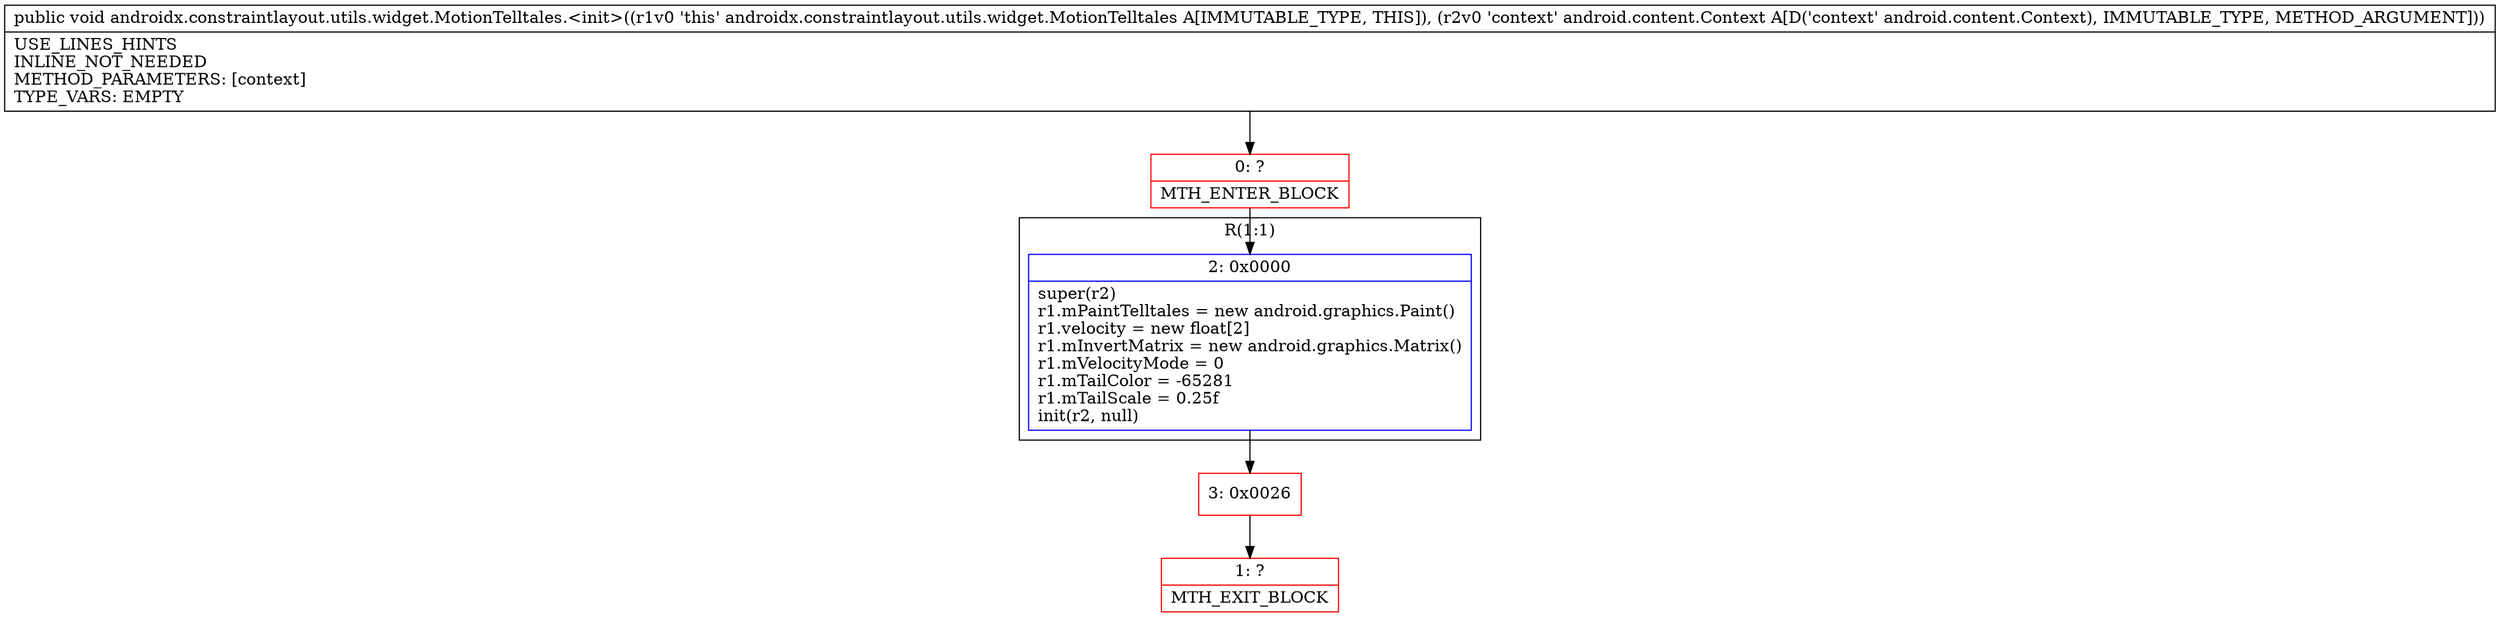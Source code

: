 digraph "CFG forandroidx.constraintlayout.utils.widget.MotionTelltales.\<init\>(Landroid\/content\/Context;)V" {
subgraph cluster_Region_1890698136 {
label = "R(1:1)";
node [shape=record,color=blue];
Node_2 [shape=record,label="{2\:\ 0x0000|super(r2)\lr1.mPaintTelltales = new android.graphics.Paint()\lr1.velocity = new float[2]\lr1.mInvertMatrix = new android.graphics.Matrix()\lr1.mVelocityMode = 0\lr1.mTailColor = \-65281\lr1.mTailScale = 0.25f\linit(r2, null)\l}"];
}
Node_0 [shape=record,color=red,label="{0\:\ ?|MTH_ENTER_BLOCK\l}"];
Node_3 [shape=record,color=red,label="{3\:\ 0x0026}"];
Node_1 [shape=record,color=red,label="{1\:\ ?|MTH_EXIT_BLOCK\l}"];
MethodNode[shape=record,label="{public void androidx.constraintlayout.utils.widget.MotionTelltales.\<init\>((r1v0 'this' androidx.constraintlayout.utils.widget.MotionTelltales A[IMMUTABLE_TYPE, THIS]), (r2v0 'context' android.content.Context A[D('context' android.content.Context), IMMUTABLE_TYPE, METHOD_ARGUMENT]))  | USE_LINES_HINTS\lINLINE_NOT_NEEDED\lMETHOD_PARAMETERS: [context]\lTYPE_VARS: EMPTY\l}"];
MethodNode -> Node_0;Node_2 -> Node_3;
Node_0 -> Node_2;
Node_3 -> Node_1;
}

